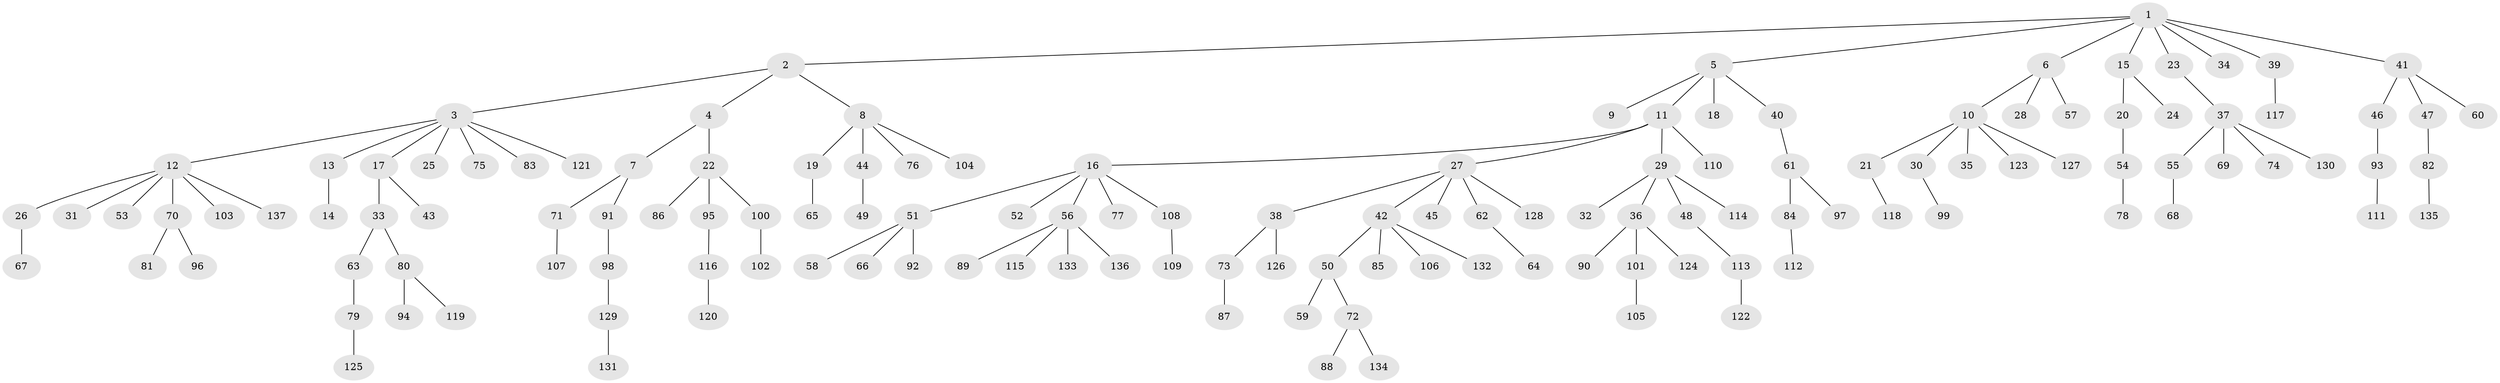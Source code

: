 // Generated by graph-tools (version 1.1) at 2025/15/03/09/25 04:15:20]
// undirected, 137 vertices, 136 edges
graph export_dot {
graph [start="1"]
  node [color=gray90,style=filled];
  1;
  2;
  3;
  4;
  5;
  6;
  7;
  8;
  9;
  10;
  11;
  12;
  13;
  14;
  15;
  16;
  17;
  18;
  19;
  20;
  21;
  22;
  23;
  24;
  25;
  26;
  27;
  28;
  29;
  30;
  31;
  32;
  33;
  34;
  35;
  36;
  37;
  38;
  39;
  40;
  41;
  42;
  43;
  44;
  45;
  46;
  47;
  48;
  49;
  50;
  51;
  52;
  53;
  54;
  55;
  56;
  57;
  58;
  59;
  60;
  61;
  62;
  63;
  64;
  65;
  66;
  67;
  68;
  69;
  70;
  71;
  72;
  73;
  74;
  75;
  76;
  77;
  78;
  79;
  80;
  81;
  82;
  83;
  84;
  85;
  86;
  87;
  88;
  89;
  90;
  91;
  92;
  93;
  94;
  95;
  96;
  97;
  98;
  99;
  100;
  101;
  102;
  103;
  104;
  105;
  106;
  107;
  108;
  109;
  110;
  111;
  112;
  113;
  114;
  115;
  116;
  117;
  118;
  119;
  120;
  121;
  122;
  123;
  124;
  125;
  126;
  127;
  128;
  129;
  130;
  131;
  132;
  133;
  134;
  135;
  136;
  137;
  1 -- 2;
  1 -- 5;
  1 -- 6;
  1 -- 15;
  1 -- 23;
  1 -- 34;
  1 -- 39;
  1 -- 41;
  2 -- 3;
  2 -- 4;
  2 -- 8;
  3 -- 12;
  3 -- 13;
  3 -- 17;
  3 -- 25;
  3 -- 75;
  3 -- 83;
  3 -- 121;
  4 -- 7;
  4 -- 22;
  5 -- 9;
  5 -- 11;
  5 -- 18;
  5 -- 40;
  6 -- 10;
  6 -- 28;
  6 -- 57;
  7 -- 71;
  7 -- 91;
  8 -- 19;
  8 -- 44;
  8 -- 76;
  8 -- 104;
  10 -- 21;
  10 -- 30;
  10 -- 35;
  10 -- 123;
  10 -- 127;
  11 -- 16;
  11 -- 27;
  11 -- 29;
  11 -- 110;
  12 -- 26;
  12 -- 31;
  12 -- 53;
  12 -- 70;
  12 -- 103;
  12 -- 137;
  13 -- 14;
  15 -- 20;
  15 -- 24;
  16 -- 51;
  16 -- 52;
  16 -- 56;
  16 -- 77;
  16 -- 108;
  17 -- 33;
  17 -- 43;
  19 -- 65;
  20 -- 54;
  21 -- 118;
  22 -- 86;
  22 -- 95;
  22 -- 100;
  23 -- 37;
  26 -- 67;
  27 -- 38;
  27 -- 42;
  27 -- 45;
  27 -- 62;
  27 -- 128;
  29 -- 32;
  29 -- 36;
  29 -- 48;
  29 -- 114;
  30 -- 99;
  33 -- 63;
  33 -- 80;
  36 -- 90;
  36 -- 101;
  36 -- 124;
  37 -- 55;
  37 -- 69;
  37 -- 74;
  37 -- 130;
  38 -- 73;
  38 -- 126;
  39 -- 117;
  40 -- 61;
  41 -- 46;
  41 -- 47;
  41 -- 60;
  42 -- 50;
  42 -- 85;
  42 -- 106;
  42 -- 132;
  44 -- 49;
  46 -- 93;
  47 -- 82;
  48 -- 113;
  50 -- 59;
  50 -- 72;
  51 -- 58;
  51 -- 66;
  51 -- 92;
  54 -- 78;
  55 -- 68;
  56 -- 89;
  56 -- 115;
  56 -- 133;
  56 -- 136;
  61 -- 84;
  61 -- 97;
  62 -- 64;
  63 -- 79;
  70 -- 81;
  70 -- 96;
  71 -- 107;
  72 -- 88;
  72 -- 134;
  73 -- 87;
  79 -- 125;
  80 -- 94;
  80 -- 119;
  82 -- 135;
  84 -- 112;
  91 -- 98;
  93 -- 111;
  95 -- 116;
  98 -- 129;
  100 -- 102;
  101 -- 105;
  108 -- 109;
  113 -- 122;
  116 -- 120;
  129 -- 131;
}
